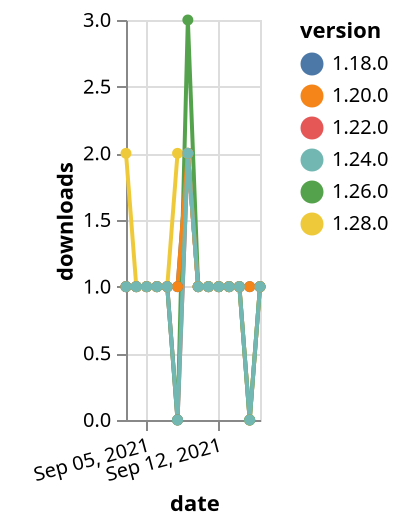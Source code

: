 {"$schema": "https://vega.github.io/schema/vega-lite/v5.json", "description": "A simple bar chart with embedded data.", "data": {"values": [{"date": "2021-09-03", "total": 239, "delta": 1, "version": "1.18.0"}, {"date": "2021-09-04", "total": 240, "delta": 1, "version": "1.18.0"}, {"date": "2021-09-05", "total": 241, "delta": 1, "version": "1.18.0"}, {"date": "2021-09-06", "total": 242, "delta": 1, "version": "1.18.0"}, {"date": "2021-09-07", "total": 243, "delta": 1, "version": "1.18.0"}, {"date": "2021-09-08", "total": 244, "delta": 1, "version": "1.18.0"}, {"date": "2021-09-09", "total": 246, "delta": 2, "version": "1.18.0"}, {"date": "2021-09-10", "total": 247, "delta": 1, "version": "1.18.0"}, {"date": "2021-09-11", "total": 248, "delta": 1, "version": "1.18.0"}, {"date": "2021-09-12", "total": 249, "delta": 1, "version": "1.18.0"}, {"date": "2021-09-13", "total": 250, "delta": 1, "version": "1.18.0"}, {"date": "2021-09-14", "total": 251, "delta": 1, "version": "1.18.0"}, {"date": "2021-09-15", "total": 252, "delta": 1, "version": "1.18.0"}, {"date": "2021-09-16", "total": 253, "delta": 1, "version": "1.18.0"}, {"date": "2021-09-03", "total": 187, "delta": 1, "version": "1.22.0"}, {"date": "2021-09-04", "total": 188, "delta": 1, "version": "1.22.0"}, {"date": "2021-09-05", "total": 189, "delta": 1, "version": "1.22.0"}, {"date": "2021-09-06", "total": 190, "delta": 1, "version": "1.22.0"}, {"date": "2021-09-07", "total": 191, "delta": 1, "version": "1.22.0"}, {"date": "2021-09-08", "total": 191, "delta": 0, "version": "1.22.0"}, {"date": "2021-09-09", "total": 193, "delta": 2, "version": "1.22.0"}, {"date": "2021-09-10", "total": 194, "delta": 1, "version": "1.22.0"}, {"date": "2021-09-11", "total": 195, "delta": 1, "version": "1.22.0"}, {"date": "2021-09-12", "total": 196, "delta": 1, "version": "1.22.0"}, {"date": "2021-09-13", "total": 197, "delta": 1, "version": "1.22.0"}, {"date": "2021-09-14", "total": 198, "delta": 1, "version": "1.22.0"}, {"date": "2021-09-15", "total": 198, "delta": 0, "version": "1.22.0"}, {"date": "2021-09-16", "total": 199, "delta": 1, "version": "1.22.0"}, {"date": "2021-09-03", "total": 121, "delta": 2, "version": "1.28.0"}, {"date": "2021-09-04", "total": 122, "delta": 1, "version": "1.28.0"}, {"date": "2021-09-05", "total": 123, "delta": 1, "version": "1.28.0"}, {"date": "2021-09-06", "total": 124, "delta": 1, "version": "1.28.0"}, {"date": "2021-09-07", "total": 125, "delta": 1, "version": "1.28.0"}, {"date": "2021-09-08", "total": 127, "delta": 2, "version": "1.28.0"}, {"date": "2021-09-09", "total": 129, "delta": 2, "version": "1.28.0"}, {"date": "2021-09-10", "total": 130, "delta": 1, "version": "1.28.0"}, {"date": "2021-09-11", "total": 131, "delta": 1, "version": "1.28.0"}, {"date": "2021-09-12", "total": 132, "delta": 1, "version": "1.28.0"}, {"date": "2021-09-13", "total": 133, "delta": 1, "version": "1.28.0"}, {"date": "2021-09-14", "total": 134, "delta": 1, "version": "1.28.0"}, {"date": "2021-09-15", "total": 134, "delta": 0, "version": "1.28.0"}, {"date": "2021-09-16", "total": 135, "delta": 1, "version": "1.28.0"}, {"date": "2021-09-03", "total": 190, "delta": 1, "version": "1.26.0"}, {"date": "2021-09-04", "total": 191, "delta": 1, "version": "1.26.0"}, {"date": "2021-09-05", "total": 192, "delta": 1, "version": "1.26.0"}, {"date": "2021-09-06", "total": 193, "delta": 1, "version": "1.26.0"}, {"date": "2021-09-07", "total": 194, "delta": 1, "version": "1.26.0"}, {"date": "2021-09-08", "total": 194, "delta": 0, "version": "1.26.0"}, {"date": "2021-09-09", "total": 197, "delta": 3, "version": "1.26.0"}, {"date": "2021-09-10", "total": 198, "delta": 1, "version": "1.26.0"}, {"date": "2021-09-11", "total": 199, "delta": 1, "version": "1.26.0"}, {"date": "2021-09-12", "total": 200, "delta": 1, "version": "1.26.0"}, {"date": "2021-09-13", "total": 201, "delta": 1, "version": "1.26.0"}, {"date": "2021-09-14", "total": 202, "delta": 1, "version": "1.26.0"}, {"date": "2021-09-15", "total": 202, "delta": 0, "version": "1.26.0"}, {"date": "2021-09-16", "total": 203, "delta": 1, "version": "1.26.0"}, {"date": "2021-09-03", "total": 192, "delta": 1, "version": "1.20.0"}, {"date": "2021-09-04", "total": 193, "delta": 1, "version": "1.20.0"}, {"date": "2021-09-05", "total": 194, "delta": 1, "version": "1.20.0"}, {"date": "2021-09-06", "total": 195, "delta": 1, "version": "1.20.0"}, {"date": "2021-09-07", "total": 196, "delta": 1, "version": "1.20.0"}, {"date": "2021-09-08", "total": 197, "delta": 1, "version": "1.20.0"}, {"date": "2021-09-09", "total": 199, "delta": 2, "version": "1.20.0"}, {"date": "2021-09-10", "total": 200, "delta": 1, "version": "1.20.0"}, {"date": "2021-09-11", "total": 201, "delta": 1, "version": "1.20.0"}, {"date": "2021-09-12", "total": 202, "delta": 1, "version": "1.20.0"}, {"date": "2021-09-13", "total": 203, "delta": 1, "version": "1.20.0"}, {"date": "2021-09-14", "total": 204, "delta": 1, "version": "1.20.0"}, {"date": "2021-09-15", "total": 205, "delta": 1, "version": "1.20.0"}, {"date": "2021-09-16", "total": 206, "delta": 1, "version": "1.20.0"}, {"date": "2021-09-03", "total": 165, "delta": 1, "version": "1.24.0"}, {"date": "2021-09-04", "total": 166, "delta": 1, "version": "1.24.0"}, {"date": "2021-09-05", "total": 167, "delta": 1, "version": "1.24.0"}, {"date": "2021-09-06", "total": 168, "delta": 1, "version": "1.24.0"}, {"date": "2021-09-07", "total": 169, "delta": 1, "version": "1.24.0"}, {"date": "2021-09-08", "total": 169, "delta": 0, "version": "1.24.0"}, {"date": "2021-09-09", "total": 171, "delta": 2, "version": "1.24.0"}, {"date": "2021-09-10", "total": 172, "delta": 1, "version": "1.24.0"}, {"date": "2021-09-11", "total": 173, "delta": 1, "version": "1.24.0"}, {"date": "2021-09-12", "total": 174, "delta": 1, "version": "1.24.0"}, {"date": "2021-09-13", "total": 175, "delta": 1, "version": "1.24.0"}, {"date": "2021-09-14", "total": 176, "delta": 1, "version": "1.24.0"}, {"date": "2021-09-15", "total": 176, "delta": 0, "version": "1.24.0"}, {"date": "2021-09-16", "total": 177, "delta": 1, "version": "1.24.0"}]}, "width": "container", "mark": {"type": "line", "point": {"filled": true}}, "encoding": {"x": {"field": "date", "type": "temporal", "timeUnit": "yearmonthdate", "title": "date", "axis": {"labelAngle": -15}}, "y": {"field": "delta", "type": "quantitative", "title": "downloads"}, "color": {"field": "version", "type": "nominal"}, "tooltip": {"field": "delta"}}}